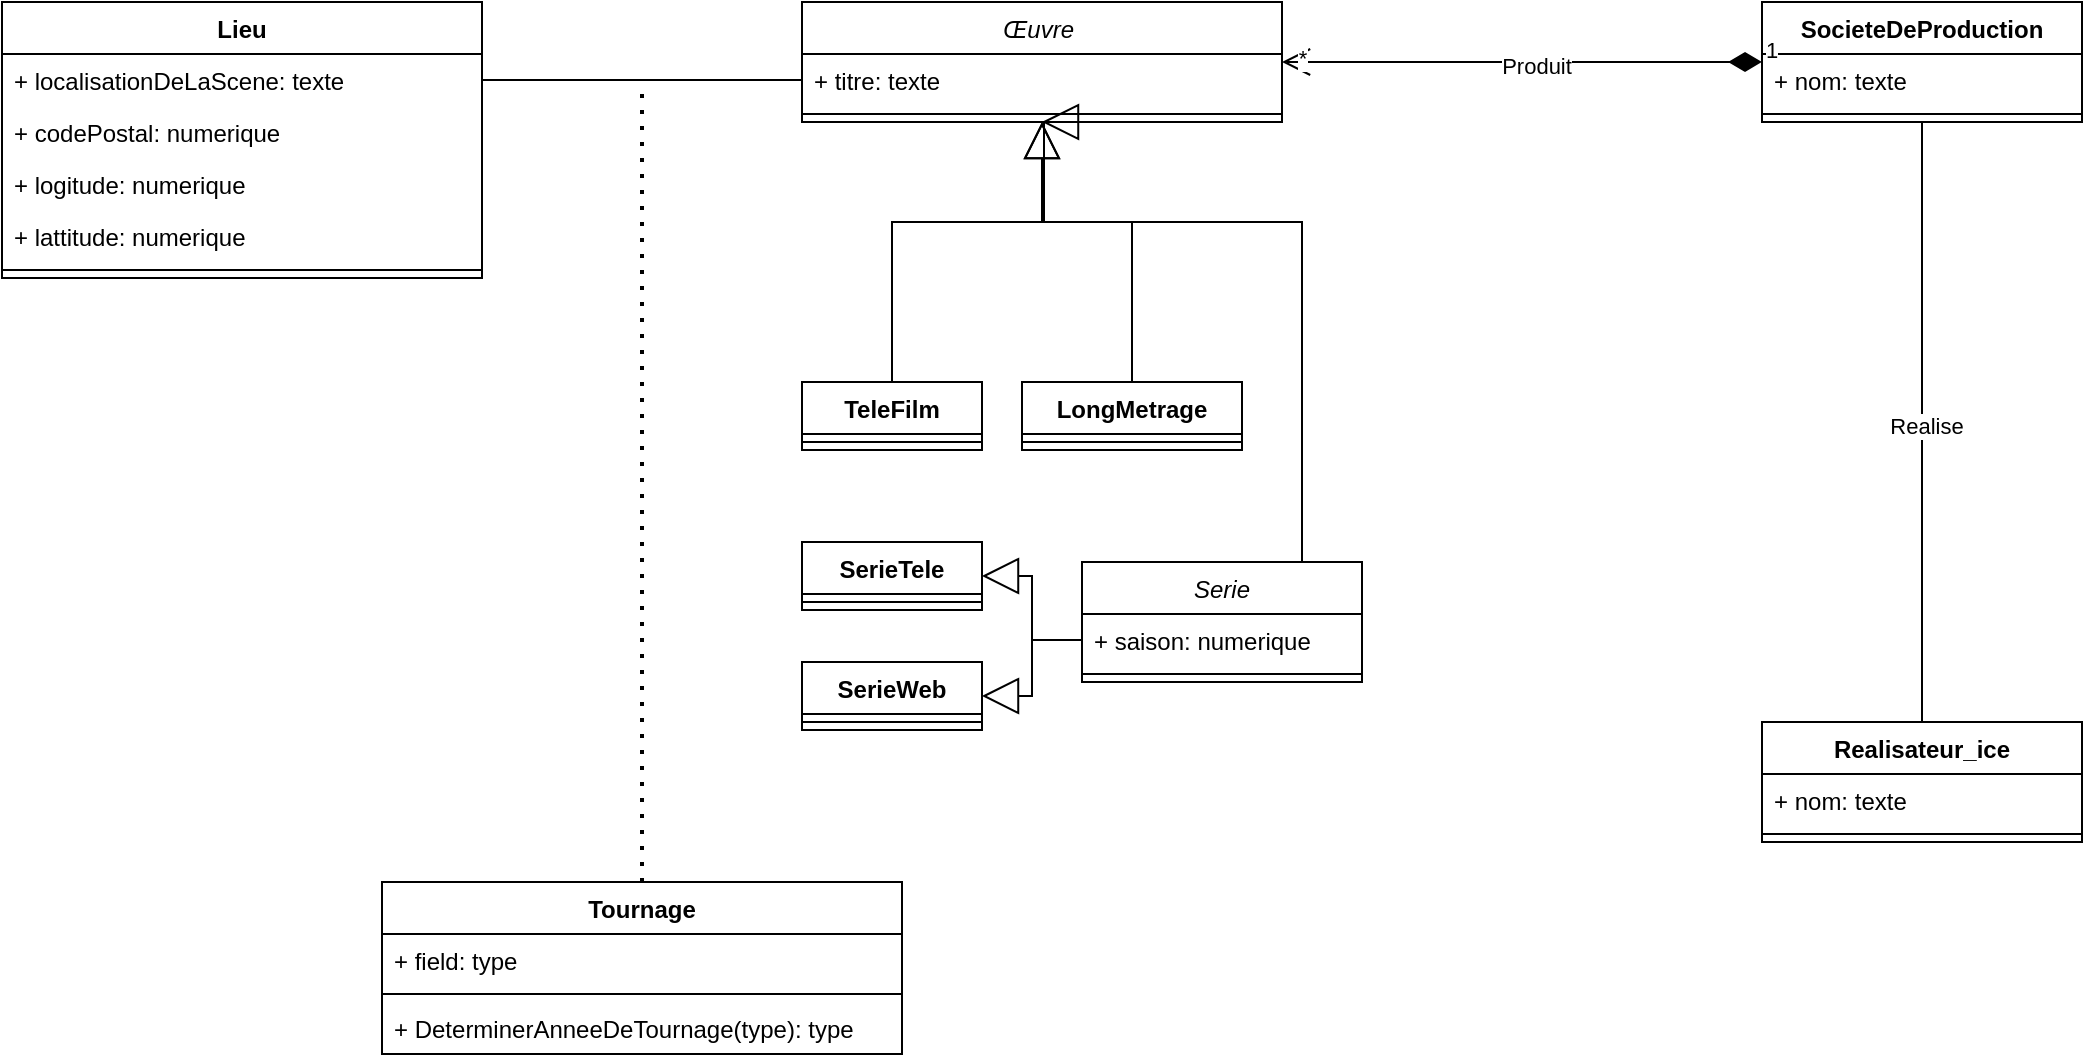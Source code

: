 <mxfile version="26.0.16">
  <diagram name="Page-1" id="64lfrWSGsO4RxwPUvuoQ">
    <mxGraphModel dx="1834" dy="746" grid="1" gridSize="10" guides="1" tooltips="1" connect="1" arrows="1" fold="1" page="0" pageScale="1" pageWidth="827" pageHeight="1169" math="0" shadow="0">
      <root>
        <mxCell id="0" />
        <mxCell id="1" parent="0" />
        <mxCell id="0hi8X4ykg_YRG18ls8UW-1" value="Lieu" style="swimlane;fontStyle=1;align=center;verticalAlign=top;childLayout=stackLayout;horizontal=1;startSize=26;horizontalStack=0;resizeParent=1;resizeParentMax=0;resizeLast=0;collapsible=1;marginBottom=0;whiteSpace=wrap;html=1;" vertex="1" parent="1">
          <mxGeometry x="-80" y="240" width="240" height="138" as="geometry" />
        </mxCell>
        <mxCell id="0hi8X4ykg_YRG18ls8UW-2" value="+ localisationDeLaScene: texte" style="text;strokeColor=none;fillColor=none;align=left;verticalAlign=top;spacingLeft=4;spacingRight=4;overflow=hidden;rotatable=0;points=[[0,0.5],[1,0.5]];portConstraint=eastwest;whiteSpace=wrap;html=1;" vertex="1" parent="0hi8X4ykg_YRG18ls8UW-1">
          <mxGeometry y="26" width="240" height="26" as="geometry" />
        </mxCell>
        <mxCell id="0hi8X4ykg_YRG18ls8UW-38" value="+ codePostal: numerique" style="text;strokeColor=none;fillColor=none;align=left;verticalAlign=top;spacingLeft=4;spacingRight=4;overflow=hidden;rotatable=0;points=[[0,0.5],[1,0.5]];portConstraint=eastwest;whiteSpace=wrap;html=1;" vertex="1" parent="0hi8X4ykg_YRG18ls8UW-1">
          <mxGeometry y="52" width="240" height="26" as="geometry" />
        </mxCell>
        <mxCell id="0hi8X4ykg_YRG18ls8UW-37" value="+ logitude: numerique" style="text;strokeColor=none;fillColor=none;align=left;verticalAlign=top;spacingLeft=4;spacingRight=4;overflow=hidden;rotatable=0;points=[[0,0.5],[1,0.5]];portConstraint=eastwest;whiteSpace=wrap;html=1;" vertex="1" parent="0hi8X4ykg_YRG18ls8UW-1">
          <mxGeometry y="78" width="240" height="26" as="geometry" />
        </mxCell>
        <mxCell id="0hi8X4ykg_YRG18ls8UW-44" value="+ lattitude: numerique" style="text;strokeColor=none;fillColor=none;align=left;verticalAlign=top;spacingLeft=4;spacingRight=4;overflow=hidden;rotatable=0;points=[[0,0.5],[1,0.5]];portConstraint=eastwest;whiteSpace=wrap;html=1;" vertex="1" parent="0hi8X4ykg_YRG18ls8UW-1">
          <mxGeometry y="104" width="240" height="26" as="geometry" />
        </mxCell>
        <mxCell id="0hi8X4ykg_YRG18ls8UW-3" value="" style="line;strokeWidth=1;fillColor=none;align=left;verticalAlign=middle;spacingTop=-1;spacingLeft=3;spacingRight=3;rotatable=0;labelPosition=right;points=[];portConstraint=eastwest;strokeColor=inherit;" vertex="1" parent="0hi8X4ykg_YRG18ls8UW-1">
          <mxGeometry y="130" width="240" height="8" as="geometry" />
        </mxCell>
        <mxCell id="0hi8X4ykg_YRG18ls8UW-9" value="&lt;span style=&quot;font-weight: normal;&quot;&gt;&lt;i&gt;Serie&lt;/i&gt;&lt;/span&gt;" style="swimlane;fontStyle=1;align=center;verticalAlign=top;childLayout=stackLayout;horizontal=1;startSize=26;horizontalStack=0;resizeParent=1;resizeParentMax=0;resizeLast=0;collapsible=1;marginBottom=0;whiteSpace=wrap;html=1;" vertex="1" parent="1">
          <mxGeometry x="460" y="520" width="140" height="60" as="geometry" />
        </mxCell>
        <mxCell id="0hi8X4ykg_YRG18ls8UW-10" value="+ saison: numerique" style="text;strokeColor=none;fillColor=none;align=left;verticalAlign=top;spacingLeft=4;spacingRight=4;overflow=hidden;rotatable=0;points=[[0,0.5],[1,0.5]];portConstraint=eastwest;whiteSpace=wrap;html=1;" vertex="1" parent="0hi8X4ykg_YRG18ls8UW-9">
          <mxGeometry y="26" width="140" height="26" as="geometry" />
        </mxCell>
        <mxCell id="0hi8X4ykg_YRG18ls8UW-11" value="" style="line;strokeWidth=1;fillColor=none;align=left;verticalAlign=middle;spacingTop=-1;spacingLeft=3;spacingRight=3;rotatable=0;labelPosition=right;points=[];portConstraint=eastwest;strokeColor=inherit;" vertex="1" parent="0hi8X4ykg_YRG18ls8UW-9">
          <mxGeometry y="52" width="140" height="8" as="geometry" />
        </mxCell>
        <mxCell id="0hi8X4ykg_YRG18ls8UW-13" value="SocieteDeProduction" style="swimlane;fontStyle=1;align=center;verticalAlign=top;childLayout=stackLayout;horizontal=1;startSize=26;horizontalStack=0;resizeParent=1;resizeParentMax=0;resizeLast=0;collapsible=1;marginBottom=0;whiteSpace=wrap;html=1;" vertex="1" parent="1">
          <mxGeometry x="800" y="240" width="160" height="60" as="geometry" />
        </mxCell>
        <mxCell id="0hi8X4ykg_YRG18ls8UW-14" value="+ nom: texte" style="text;strokeColor=none;fillColor=none;align=left;verticalAlign=top;spacingLeft=4;spacingRight=4;overflow=hidden;rotatable=0;points=[[0,0.5],[1,0.5]];portConstraint=eastwest;whiteSpace=wrap;html=1;" vertex="1" parent="0hi8X4ykg_YRG18ls8UW-13">
          <mxGeometry y="26" width="160" height="26" as="geometry" />
        </mxCell>
        <mxCell id="0hi8X4ykg_YRG18ls8UW-15" value="" style="line;strokeWidth=1;fillColor=none;align=left;verticalAlign=middle;spacingTop=-1;spacingLeft=3;spacingRight=3;rotatable=0;labelPosition=right;points=[];portConstraint=eastwest;strokeColor=inherit;" vertex="1" parent="0hi8X4ykg_YRG18ls8UW-13">
          <mxGeometry y="52" width="160" height="8" as="geometry" />
        </mxCell>
        <mxCell id="0hi8X4ykg_YRG18ls8UW-17" value="Realisateur_ice" style="swimlane;fontStyle=1;align=center;verticalAlign=top;childLayout=stackLayout;horizontal=1;startSize=26;horizontalStack=0;resizeParent=1;resizeParentMax=0;resizeLast=0;collapsible=1;marginBottom=0;whiteSpace=wrap;html=1;" vertex="1" parent="1">
          <mxGeometry x="800" y="600" width="160" height="60" as="geometry" />
        </mxCell>
        <mxCell id="0hi8X4ykg_YRG18ls8UW-18" value="+ nom: texte" style="text;strokeColor=none;fillColor=none;align=left;verticalAlign=top;spacingLeft=4;spacingRight=4;overflow=hidden;rotatable=0;points=[[0,0.5],[1,0.5]];portConstraint=eastwest;whiteSpace=wrap;html=1;" vertex="1" parent="0hi8X4ykg_YRG18ls8UW-17">
          <mxGeometry y="26" width="160" height="26" as="geometry" />
        </mxCell>
        <mxCell id="0hi8X4ykg_YRG18ls8UW-19" value="" style="line;strokeWidth=1;fillColor=none;align=left;verticalAlign=middle;spacingTop=-1;spacingLeft=3;spacingRight=3;rotatable=0;labelPosition=right;points=[];portConstraint=eastwest;strokeColor=inherit;" vertex="1" parent="0hi8X4ykg_YRG18ls8UW-17">
          <mxGeometry y="52" width="160" height="8" as="geometry" />
        </mxCell>
        <mxCell id="0hi8X4ykg_YRG18ls8UW-21" value="TeleFilm&lt;div&gt;&lt;br&gt;&lt;/div&gt;" style="swimlane;fontStyle=1;align=center;verticalAlign=top;childLayout=stackLayout;horizontal=1;startSize=26;horizontalStack=0;resizeParent=1;resizeParentMax=0;resizeLast=0;collapsible=1;marginBottom=0;whiteSpace=wrap;html=1;" vertex="1" parent="1">
          <mxGeometry x="320" y="430" width="90" height="34" as="geometry" />
        </mxCell>
        <mxCell id="0hi8X4ykg_YRG18ls8UW-23" value="" style="line;strokeWidth=1;fillColor=none;align=left;verticalAlign=middle;spacingTop=-1;spacingLeft=3;spacingRight=3;rotatable=0;labelPosition=right;points=[];portConstraint=eastwest;strokeColor=inherit;" vertex="1" parent="0hi8X4ykg_YRG18ls8UW-21">
          <mxGeometry y="26" width="90" height="8" as="geometry" />
        </mxCell>
        <mxCell id="0hi8X4ykg_YRG18ls8UW-30" value="LongMetrage&lt;div&gt;&lt;br&gt;&lt;/div&gt;" style="swimlane;fontStyle=1;align=center;verticalAlign=top;childLayout=stackLayout;horizontal=1;startSize=26;horizontalStack=0;resizeParent=1;resizeParentMax=0;resizeLast=0;collapsible=1;marginBottom=0;whiteSpace=wrap;html=1;" vertex="1" parent="1">
          <mxGeometry x="430" y="430" width="110" height="34" as="geometry" />
        </mxCell>
        <mxCell id="0hi8X4ykg_YRG18ls8UW-32" value="" style="line;strokeWidth=1;fillColor=none;align=left;verticalAlign=middle;spacingTop=-1;spacingLeft=3;spacingRight=3;rotatable=0;labelPosition=right;points=[];portConstraint=eastwest;strokeColor=inherit;" vertex="1" parent="0hi8X4ykg_YRG18ls8UW-30">
          <mxGeometry y="26" width="110" height="8" as="geometry" />
        </mxCell>
        <mxCell id="0hi8X4ykg_YRG18ls8UW-33" value="Tournage" style="swimlane;fontStyle=1;align=center;verticalAlign=top;childLayout=stackLayout;horizontal=1;startSize=26;horizontalStack=0;resizeParent=1;resizeParentMax=0;resizeLast=0;collapsible=1;marginBottom=0;whiteSpace=wrap;html=1;" vertex="1" parent="1">
          <mxGeometry x="110" y="680" width="260" height="86" as="geometry" />
        </mxCell>
        <mxCell id="0hi8X4ykg_YRG18ls8UW-34" value="+ field: type" style="text;strokeColor=none;fillColor=none;align=left;verticalAlign=top;spacingLeft=4;spacingRight=4;overflow=hidden;rotatable=0;points=[[0,0.5],[1,0.5]];portConstraint=eastwest;whiteSpace=wrap;html=1;" vertex="1" parent="0hi8X4ykg_YRG18ls8UW-33">
          <mxGeometry y="26" width="260" height="26" as="geometry" />
        </mxCell>
        <mxCell id="0hi8X4ykg_YRG18ls8UW-35" value="" style="line;strokeWidth=1;fillColor=none;align=left;verticalAlign=middle;spacingTop=-1;spacingLeft=3;spacingRight=3;rotatable=0;labelPosition=right;points=[];portConstraint=eastwest;strokeColor=inherit;" vertex="1" parent="0hi8X4ykg_YRG18ls8UW-33">
          <mxGeometry y="52" width="260" height="8" as="geometry" />
        </mxCell>
        <mxCell id="0hi8X4ykg_YRG18ls8UW-36" value="+ DeterminerAnneeDeTournage(type): type" style="text;strokeColor=none;fillColor=none;align=left;verticalAlign=top;spacingLeft=4;spacingRight=4;overflow=hidden;rotatable=0;points=[[0,0.5],[1,0.5]];portConstraint=eastwest;whiteSpace=wrap;html=1;" vertex="1" parent="0hi8X4ykg_YRG18ls8UW-33">
          <mxGeometry y="60" width="260" height="26" as="geometry" />
        </mxCell>
        <mxCell id="0hi8X4ykg_YRG18ls8UW-49" value="Serie&lt;span style=&quot;background-color: transparent; color: light-dark(rgb(0, 0, 0), rgb(255, 255, 255));&quot;&gt;Tele&lt;/span&gt;" style="swimlane;fontStyle=1;align=center;verticalAlign=top;childLayout=stackLayout;horizontal=1;startSize=26;horizontalStack=0;resizeParent=1;resizeParentMax=0;resizeLast=0;collapsible=1;marginBottom=0;whiteSpace=wrap;html=1;" vertex="1" parent="1">
          <mxGeometry x="320" y="510" width="90" height="34" as="geometry" />
        </mxCell>
        <mxCell id="0hi8X4ykg_YRG18ls8UW-50" value="" style="line;strokeWidth=1;fillColor=none;align=left;verticalAlign=middle;spacingTop=-1;spacingLeft=3;spacingRight=3;rotatable=0;labelPosition=right;points=[];portConstraint=eastwest;strokeColor=inherit;" vertex="1" parent="0hi8X4ykg_YRG18ls8UW-49">
          <mxGeometry y="26" width="90" height="8" as="geometry" />
        </mxCell>
        <mxCell id="0hi8X4ykg_YRG18ls8UW-51" value="SerieWeb" style="swimlane;fontStyle=1;align=center;verticalAlign=top;childLayout=stackLayout;horizontal=1;startSize=26;horizontalStack=0;resizeParent=1;resizeParentMax=0;resizeLast=0;collapsible=1;marginBottom=0;whiteSpace=wrap;html=1;" vertex="1" parent="1">
          <mxGeometry x="320" y="570" width="90" height="34" as="geometry" />
        </mxCell>
        <mxCell id="0hi8X4ykg_YRG18ls8UW-52" value="" style="line;strokeWidth=1;fillColor=none;align=left;verticalAlign=middle;spacingTop=-1;spacingLeft=3;spacingRight=3;rotatable=0;labelPosition=right;points=[];portConstraint=eastwest;strokeColor=inherit;" vertex="1" parent="0hi8X4ykg_YRG18ls8UW-51">
          <mxGeometry y="26" width="90" height="8" as="geometry" />
        </mxCell>
        <mxCell id="0hi8X4ykg_YRG18ls8UW-54" value="&lt;span style=&quot;font-weight: normal;&quot;&gt;&lt;i&gt;Œuvre&amp;nbsp;&lt;/i&gt;&lt;/span&gt;" style="swimlane;fontStyle=1;align=center;verticalAlign=top;childLayout=stackLayout;horizontal=1;startSize=26;horizontalStack=0;resizeParent=1;resizeParentMax=0;resizeLast=0;collapsible=1;marginBottom=0;whiteSpace=wrap;html=1;" vertex="1" parent="1">
          <mxGeometry x="320" y="240" width="240" height="60" as="geometry" />
        </mxCell>
        <mxCell id="0hi8X4ykg_YRG18ls8UW-55" value="+ titre: texte" style="text;strokeColor=none;fillColor=none;align=left;verticalAlign=top;spacingLeft=4;spacingRight=4;overflow=hidden;rotatable=0;points=[[0,0.5],[1,0.5]];portConstraint=eastwest;whiteSpace=wrap;html=1;" vertex="1" parent="0hi8X4ykg_YRG18ls8UW-54">
          <mxGeometry y="26" width="240" height="26" as="geometry" />
        </mxCell>
        <mxCell id="0hi8X4ykg_YRG18ls8UW-56" value="" style="line;strokeWidth=1;fillColor=none;align=left;verticalAlign=middle;spacingTop=-1;spacingLeft=3;spacingRight=3;rotatable=0;labelPosition=right;points=[];portConstraint=eastwest;strokeColor=inherit;" vertex="1" parent="0hi8X4ykg_YRG18ls8UW-54">
          <mxGeometry y="52" width="240" height="8" as="geometry" />
        </mxCell>
        <mxCell id="0hi8X4ykg_YRG18ls8UW-61" value="" style="endArrow=block;endSize=16;endFill=0;html=1;rounded=0;exitX=0.5;exitY=0;exitDx=0;exitDy=0;entryX=0.5;entryY=1;entryDx=0;entryDy=0;curved=0;" edge="1" parent="1" source="0hi8X4ykg_YRG18ls8UW-21" target="0hi8X4ykg_YRG18ls8UW-54">
          <mxGeometry width="160" relative="1" as="geometry">
            <mxPoint x="330" y="520" as="sourcePoint" />
            <mxPoint x="490" y="520" as="targetPoint" />
            <Array as="points">
              <mxPoint x="365" y="350" />
              <mxPoint x="430" y="350" />
              <mxPoint x="440" y="350" />
            </Array>
          </mxGeometry>
        </mxCell>
        <mxCell id="0hi8X4ykg_YRG18ls8UW-63" value="" style="endArrow=block;endSize=16;endFill=0;html=1;rounded=0;exitX=0.5;exitY=0;exitDx=0;exitDy=0;edgeStyle=orthogonalEdgeStyle;curved=0;" edge="1" parent="1" source="0hi8X4ykg_YRG18ls8UW-30">
          <mxGeometry x="-0.124" width="160" relative="1" as="geometry">
            <mxPoint x="330" y="520" as="sourcePoint" />
            <mxPoint x="440" y="300" as="targetPoint" />
            <Array as="points">
              <mxPoint x="485" y="350" />
              <mxPoint x="441" y="350" />
            </Array>
            <mxPoint x="1" as="offset" />
          </mxGeometry>
        </mxCell>
        <mxCell id="0hi8X4ykg_YRG18ls8UW-64" value="" style="endArrow=block;endSize=16;endFill=0;html=1;rounded=0;edgeStyle=orthogonalEdgeStyle;curved=0;exitX=0.75;exitY=0;exitDx=0;exitDy=0;" edge="1" parent="1" source="0hi8X4ykg_YRG18ls8UW-9">
          <mxGeometry x="-0.124" width="160" relative="1" as="geometry">
            <mxPoint x="570" y="470" as="sourcePoint" />
            <mxPoint x="440" y="300" as="targetPoint" />
            <Array as="points">
              <mxPoint x="570" y="520" />
              <mxPoint x="570" y="350" />
              <mxPoint x="440" y="350" />
            </Array>
            <mxPoint x="1" as="offset" />
          </mxGeometry>
        </mxCell>
        <mxCell id="0hi8X4ykg_YRG18ls8UW-65" value="" style="endArrow=block;endSize=16;endFill=0;html=1;rounded=0;entryX=1;entryY=0.5;entryDx=0;entryDy=0;exitX=0;exitY=0.5;exitDx=0;exitDy=0;edgeStyle=orthogonalEdgeStyle;" edge="1" parent="1" source="0hi8X4ykg_YRG18ls8UW-10" target="0hi8X4ykg_YRG18ls8UW-49">
          <mxGeometry width="160" relative="1" as="geometry">
            <mxPoint x="330" y="560" as="sourcePoint" />
            <mxPoint x="490" y="560" as="targetPoint" />
          </mxGeometry>
        </mxCell>
        <mxCell id="0hi8X4ykg_YRG18ls8UW-66" value="" style="endArrow=block;endSize=16;endFill=0;html=1;rounded=0;entryX=1;entryY=0.5;entryDx=0;entryDy=0;exitX=0;exitY=0.5;exitDx=0;exitDy=0;edgeStyle=orthogonalEdgeStyle;" edge="1" parent="1" source="0hi8X4ykg_YRG18ls8UW-10" target="0hi8X4ykg_YRG18ls8UW-51">
          <mxGeometry width="160" relative="1" as="geometry">
            <mxPoint x="470" y="569" as="sourcePoint" />
            <mxPoint x="420" y="537" as="targetPoint" />
          </mxGeometry>
        </mxCell>
        <mxCell id="0hi8X4ykg_YRG18ls8UW-67" value="1" style="endArrow=open;html=1;endSize=12;startArrow=diamondThin;startSize=14;startFill=1;edgeStyle=orthogonalEdgeStyle;align=left;verticalAlign=bottom;rounded=0;exitX=0;exitY=0.154;exitDx=0;exitDy=0;exitPerimeter=0;" edge="1" parent="1" source="0hi8X4ykg_YRG18ls8UW-14">
          <mxGeometry x="-1" y="3" relative="1" as="geometry">
            <mxPoint x="330" y="520" as="sourcePoint" />
            <mxPoint x="560" y="270" as="targetPoint" />
          </mxGeometry>
        </mxCell>
        <mxCell id="0hi8X4ykg_YRG18ls8UW-68" value="Produit" style="edgeLabel;html=1;align=center;verticalAlign=middle;resizable=0;points=[];" vertex="1" connectable="0" parent="0hi8X4ykg_YRG18ls8UW-67">
          <mxGeometry x="-0.056" y="2" relative="1" as="geometry">
            <mxPoint as="offset" />
          </mxGeometry>
        </mxCell>
        <mxCell id="0hi8X4ykg_YRG18ls8UW-69" value="*" style="edgeLabel;html=1;align=center;verticalAlign=middle;resizable=0;points=[];" vertex="1" connectable="0" parent="0hi8X4ykg_YRG18ls8UW-67">
          <mxGeometry x="0.921" y="-2" relative="1" as="geometry">
            <mxPoint as="offset" />
          </mxGeometry>
        </mxCell>
        <mxCell id="0hi8X4ykg_YRG18ls8UW-71" value="" style="endArrow=none;html=1;rounded=0;exitX=1;exitY=0.5;exitDx=0;exitDy=0;entryX=0;entryY=0.5;entryDx=0;entryDy=0;" edge="1" parent="1" source="0hi8X4ykg_YRG18ls8UW-2" target="0hi8X4ykg_YRG18ls8UW-55">
          <mxGeometry width="50" height="50" relative="1" as="geometry">
            <mxPoint x="400" y="530" as="sourcePoint" />
            <mxPoint x="450" y="480" as="targetPoint" />
          </mxGeometry>
        </mxCell>
        <mxCell id="0hi8X4ykg_YRG18ls8UW-72" value="" style="endArrow=none;html=1;rounded=0;entryX=0.5;entryY=1;entryDx=0;entryDy=0;exitX=0.5;exitY=0;exitDx=0;exitDy=0;" edge="1" parent="1" source="0hi8X4ykg_YRG18ls8UW-17" target="0hi8X4ykg_YRG18ls8UW-13">
          <mxGeometry width="50" height="50" relative="1" as="geometry">
            <mxPoint x="400" y="530" as="sourcePoint" />
            <mxPoint x="450" y="480" as="targetPoint" />
          </mxGeometry>
        </mxCell>
        <mxCell id="0hi8X4ykg_YRG18ls8UW-73" value="Realise" style="edgeLabel;html=1;align=center;verticalAlign=middle;resizable=0;points=[];" vertex="1" connectable="0" parent="0hi8X4ykg_YRG18ls8UW-72">
          <mxGeometry x="-0.013" y="-2" relative="1" as="geometry">
            <mxPoint as="offset" />
          </mxGeometry>
        </mxCell>
        <mxCell id="0hi8X4ykg_YRG18ls8UW-74" value="" style="endArrow=none;dashed=1;html=1;dashPattern=1 3;strokeWidth=2;rounded=0;exitX=0.5;exitY=0;exitDx=0;exitDy=0;" edge="1" parent="1" source="0hi8X4ykg_YRG18ls8UW-33">
          <mxGeometry width="50" height="50" relative="1" as="geometry">
            <mxPoint x="400" y="530" as="sourcePoint" />
            <mxPoint x="240" y="280" as="targetPoint" />
          </mxGeometry>
        </mxCell>
      </root>
    </mxGraphModel>
  </diagram>
</mxfile>
